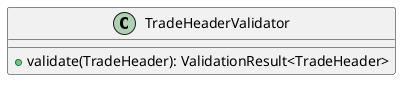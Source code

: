 @startuml

    class TradeHeaderValidator [[TradeHeaderValidator.html]] {
        +validate(TradeHeader): ValidationResult<TradeHeader>
    }

@enduml
